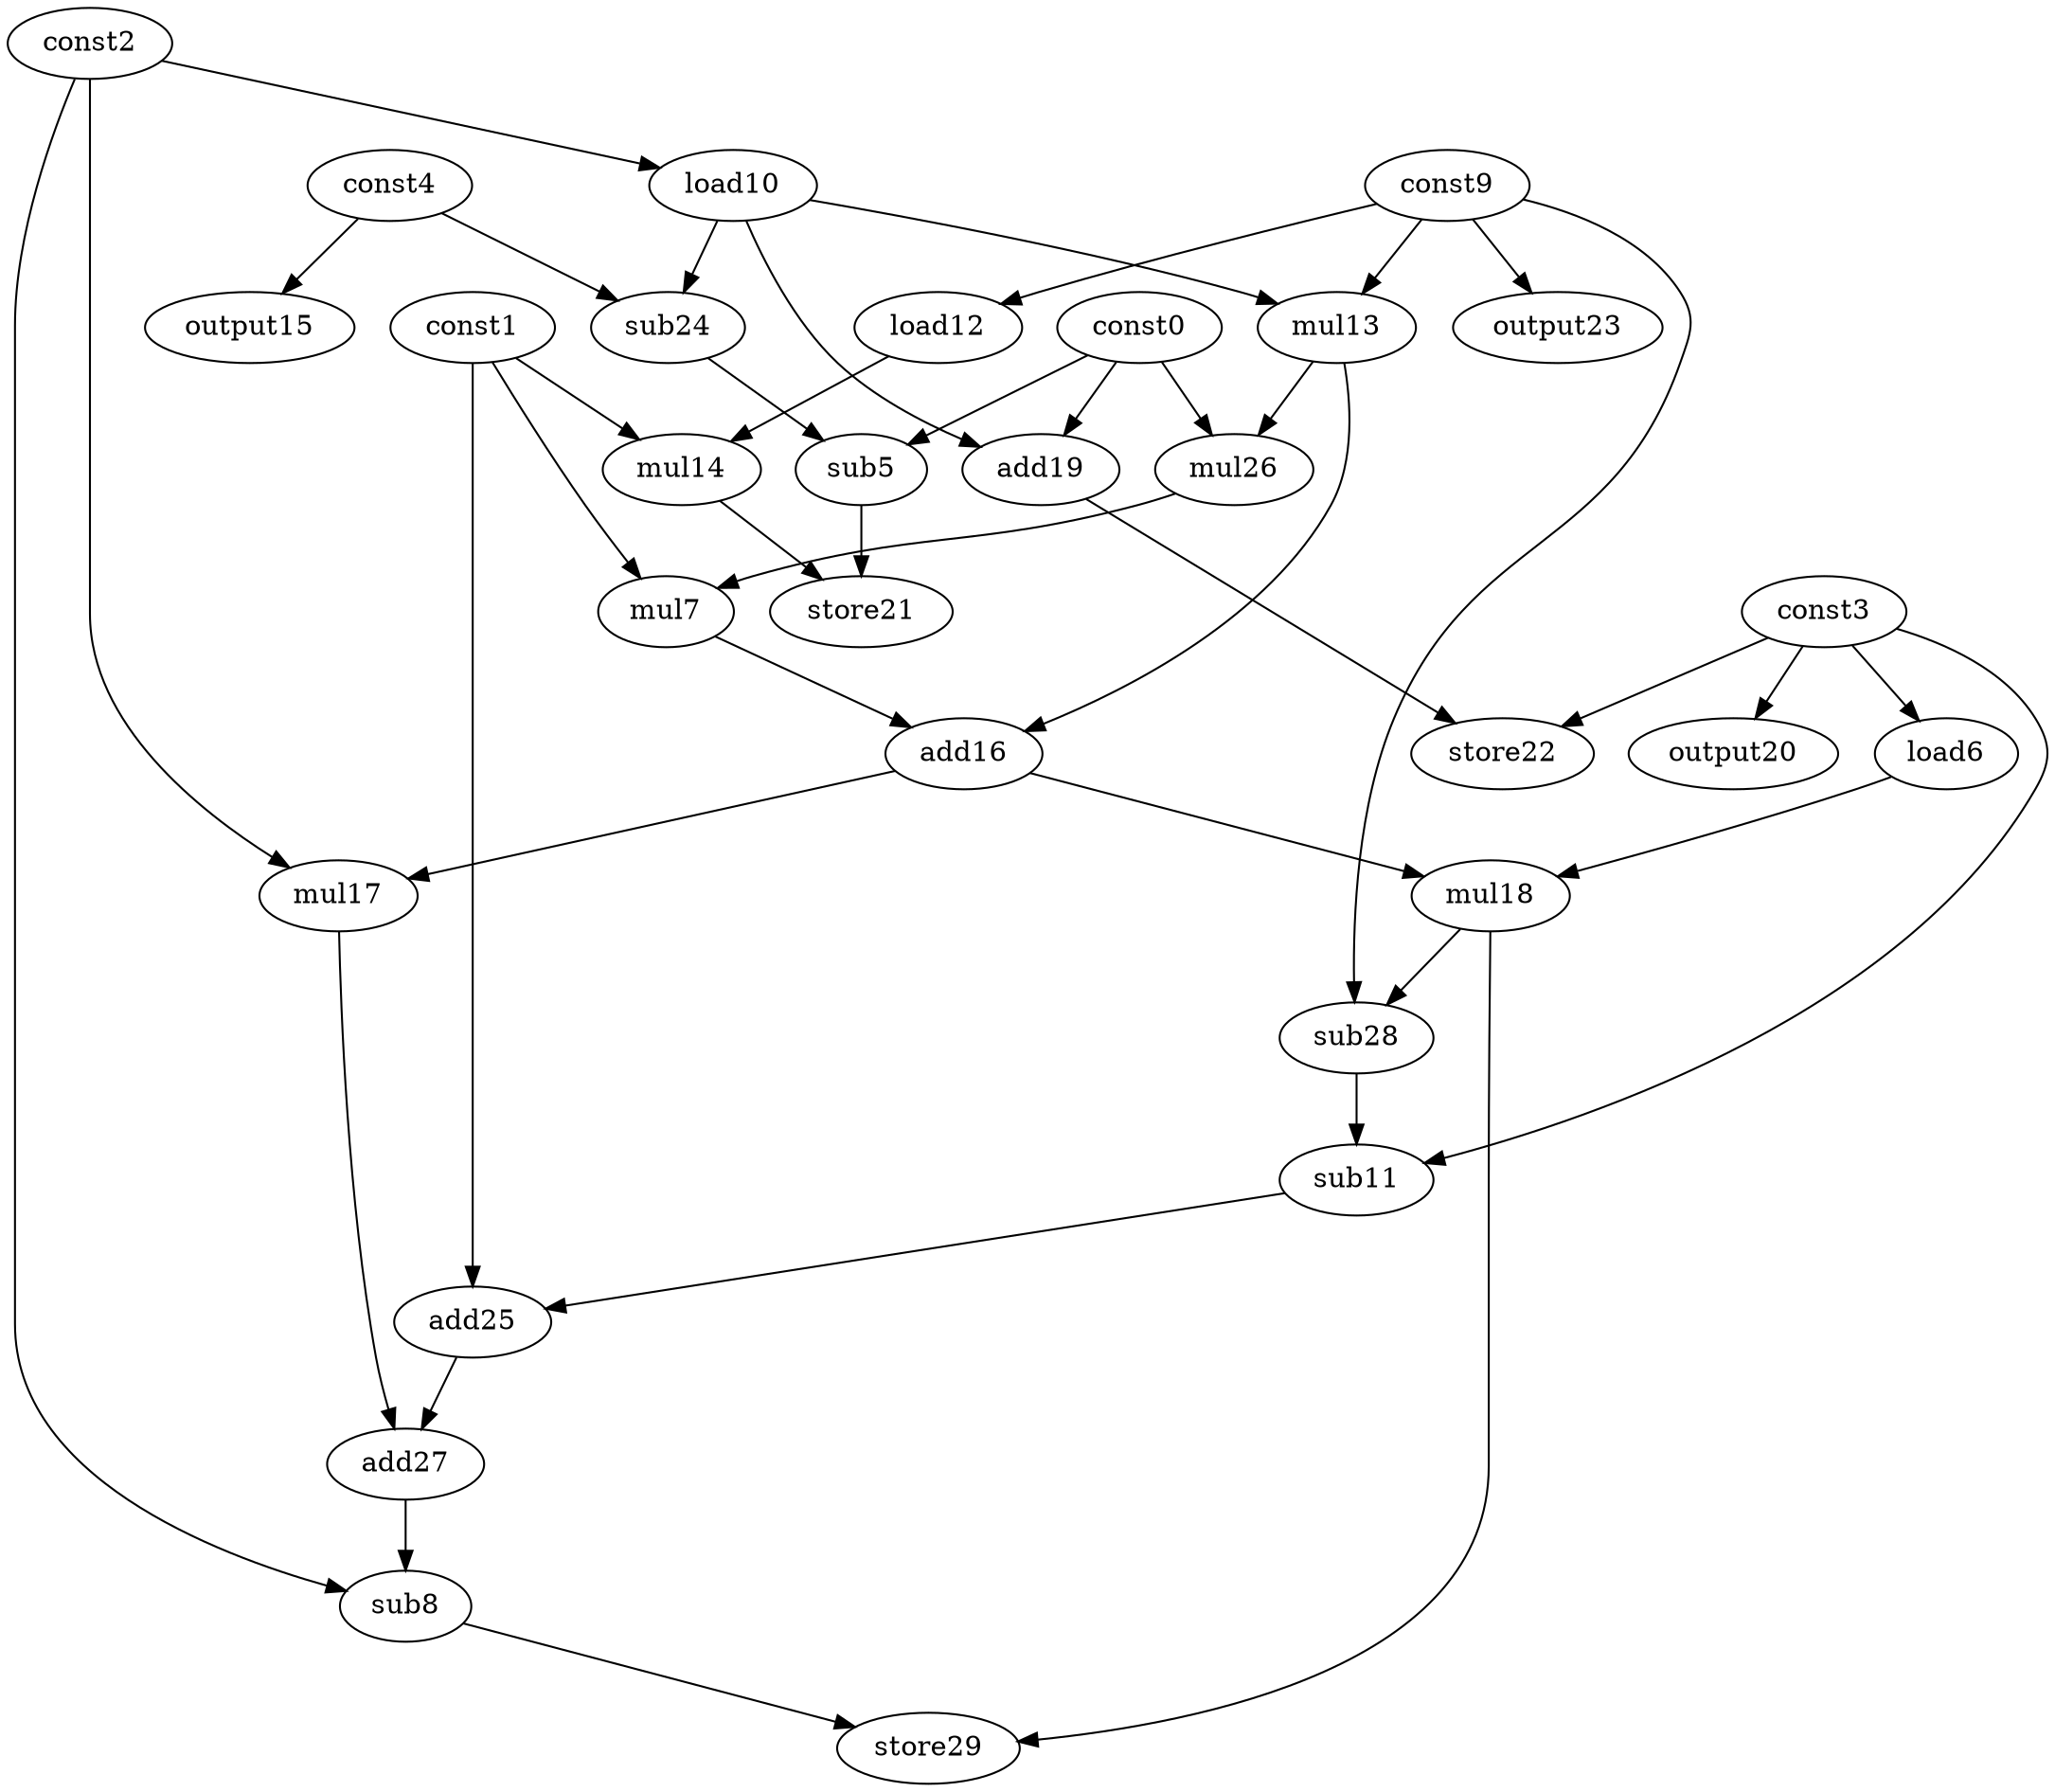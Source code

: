 digraph G { 
const0[opcode=const]; 
const1[opcode=const]; 
const2[opcode=const]; 
const3[opcode=const]; 
const4[opcode=const]; 
sub5[opcode=sub]; 
load6[opcode=load]; 
mul7[opcode=mul]; 
sub8[opcode=sub]; 
const9[opcode=const]; 
load10[opcode=load]; 
sub11[opcode=sub]; 
load12[opcode=load]; 
mul13[opcode=mul]; 
mul14[opcode=mul]; 
output15[opcode=output]; 
add16[opcode=add]; 
mul17[opcode=mul]; 
mul18[opcode=mul]; 
add19[opcode=add]; 
output20[opcode=output]; 
store21[opcode=store]; 
store22[opcode=store]; 
output23[opcode=output]; 
sub24[opcode=sub]; 
add25[opcode=add]; 
mul26[opcode=mul]; 
add27[opcode=add]; 
sub28[opcode=sub]; 
store29[opcode=store]; 
const3->load6[operand=0];
const2->load10[operand=0];
const9->load12[operand=0];
const4->output15[operand=0];
const3->output20[operand=0];
const9->output23[operand=0];
const9->mul13[operand=0];
load10->mul13[operand=1];
const1->mul14[operand=0];
load12->mul14[operand=1];
const0->add19[operand=0];
load10->add19[operand=1];
load10->sub24[operand=0];
const4->sub24[operand=1];
const0->sub5[operand=0];
sub24->sub5[operand=1];
add19->store22[operand=0];
const3->store22[operand=1];
const0->mul26[operand=0];
mul13->mul26[operand=1];
const1->mul7[operand=0];
mul26->mul7[operand=1];
sub5->store21[operand=0];
mul14->store21[operand=1];
mul13->add16[operand=0];
mul7->add16[operand=1];
add16->mul17[operand=0];
const2->mul17[operand=1];
add16->mul18[operand=0];
load6->mul18[operand=1];
const9->sub28[operand=0];
mul18->sub28[operand=1];
const3->sub11[operand=0];
sub28->sub11[operand=1];
const1->add25[operand=0];
sub11->add25[operand=1];
add25->add27[operand=0];
mul17->add27[operand=1];
const2->sub8[operand=0];
add27->sub8[operand=1];
sub8->store29[operand=0];
mul18->store29[operand=1];
}
